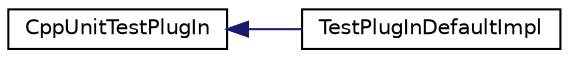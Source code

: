 digraph "Graphical Class Hierarchy"
{
  edge [fontname="Helvetica",fontsize="10",labelfontname="Helvetica",labelfontsize="10"];
  node [fontname="Helvetica",fontsize="10",shape=record];
  rankdir="LR";
  Node0 [label="CppUnitTestPlugIn",height=0.2,width=0.4,color="black", fillcolor="white", style="filled",URL="$struct_cpp_unit_test_plug_in.html",tooltip="Test plug-in interface.This class define the interface implemented by test plug-in. A pointer to that interface is returned by the function exported by the test plug-in. "];
  Node0 -> Node1 [dir="back",color="midnightblue",fontsize="10",style="solid",fontname="Helvetica"];
  Node1 [label="TestPlugInDefaultImpl",height=0.2,width=0.4,color="black", fillcolor="white", style="filled",URL="$class_test_plug_in_default_impl.html",tooltip="Default implementation of test plug-in interface.Override getSuiteName() to specify the suite name..."];
}
